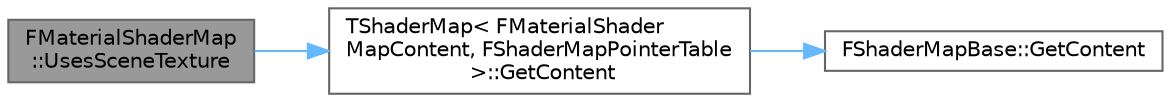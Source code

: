 digraph "FMaterialShaderMap::UsesSceneTexture"
{
 // INTERACTIVE_SVG=YES
 // LATEX_PDF_SIZE
  bgcolor="transparent";
  edge [fontname=Helvetica,fontsize=10,labelfontname=Helvetica,labelfontsize=10];
  node [fontname=Helvetica,fontsize=10,shape=box,height=0.2,width=0.4];
  rankdir="LR";
  Node1 [id="Node000001",label="FMaterialShaderMap\l::UsesSceneTexture",height=0.2,width=0.4,color="gray40", fillcolor="grey60", style="filled", fontcolor="black",tooltip=" "];
  Node1 -> Node2 [id="edge1_Node000001_Node000002",color="steelblue1",style="solid",tooltip=" "];
  Node2 [id="Node000002",label="TShaderMap\< FMaterialShader\lMapContent, FShaderMapPointerTable\l \>::GetContent",height=0.2,width=0.4,color="grey40", fillcolor="white", style="filled",URL="$d2/da5/classTShaderMap.html#a69c24532e90c07c10714e74e4efc4577",tooltip=" "];
  Node2 -> Node3 [id="edge2_Node000002_Node000003",color="steelblue1",style="solid",tooltip=" "];
  Node3 [id="Node000003",label="FShaderMapBase::GetContent",height=0.2,width=0.4,color="grey40", fillcolor="white", style="filled",URL="$d2/df4/classFShaderMapBase.html#a76d573459b11d4771f1b2887c69e5029",tooltip=" "];
}
